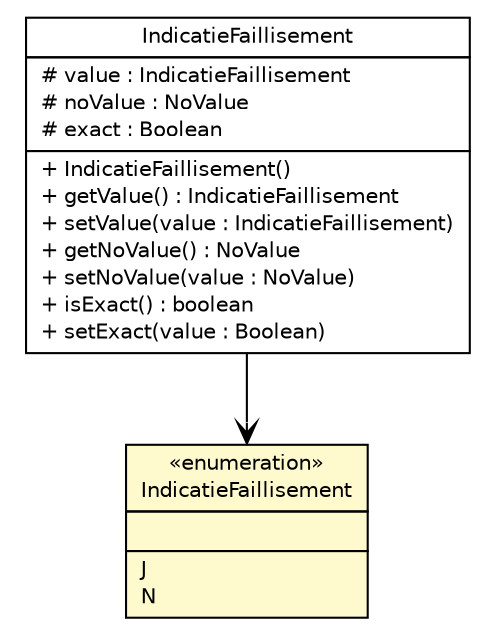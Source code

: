 #!/usr/local/bin/dot
#
# Class diagram 
# Generated by UMLGraph version R5_6-24-gf6e263 (http://www.umlgraph.org/)
#

digraph G {
	edge [fontname="Helvetica",fontsize=10,labelfontname="Helvetica",labelfontsize=10];
	node [fontname="Helvetica",fontsize=10,shape=plaintext];
	nodesep=0.25;
	ranksep=0.5;
	// nl.egem.stuf.sector.bg._0204.NNPFund.IndicatieFaillisement
	c69191 [label=<<table title="nl.egem.stuf.sector.bg._0204.NNPFund.IndicatieFaillisement" border="0" cellborder="1" cellspacing="0" cellpadding="2" port="p" href="./NNPFund.IndicatieFaillisement.html">
		<tr><td><table border="0" cellspacing="0" cellpadding="1">
<tr><td align="center" balign="center"> IndicatieFaillisement </td></tr>
		</table></td></tr>
		<tr><td><table border="0" cellspacing="0" cellpadding="1">
<tr><td align="left" balign="left"> # value : IndicatieFaillisement </td></tr>
<tr><td align="left" balign="left"> # noValue : NoValue </td></tr>
<tr><td align="left" balign="left"> # exact : Boolean </td></tr>
		</table></td></tr>
		<tr><td><table border="0" cellspacing="0" cellpadding="1">
<tr><td align="left" balign="left"> + IndicatieFaillisement() </td></tr>
<tr><td align="left" balign="left"> + getValue() : IndicatieFaillisement </td></tr>
<tr><td align="left" balign="left"> + setValue(value : IndicatieFaillisement) </td></tr>
<tr><td align="left" balign="left"> + getNoValue() : NoValue </td></tr>
<tr><td align="left" balign="left"> + setNoValue(value : NoValue) </td></tr>
<tr><td align="left" balign="left"> + isExact() : boolean </td></tr>
<tr><td align="left" balign="left"> + setExact(value : Boolean) </td></tr>
		</table></td></tr>
		</table>>, URL="./NNPFund.IndicatieFaillisement.html", fontname="Helvetica", fontcolor="black", fontsize=10.0];
	// nl.egem.stuf.sector.bg._0204.IndicatieFaillisement
	c69296 [label=<<table title="nl.egem.stuf.sector.bg._0204.IndicatieFaillisement" border="0" cellborder="1" cellspacing="0" cellpadding="2" port="p" bgcolor="lemonChiffon" href="./IndicatieFaillisement.html">
		<tr><td><table border="0" cellspacing="0" cellpadding="1">
<tr><td align="center" balign="center"> &#171;enumeration&#187; </td></tr>
<tr><td align="center" balign="center"> IndicatieFaillisement </td></tr>
		</table></td></tr>
		<tr><td><table border="0" cellspacing="0" cellpadding="1">
<tr><td align="left" balign="left">  </td></tr>
		</table></td></tr>
		<tr><td><table border="0" cellspacing="0" cellpadding="1">
<tr><td align="left" balign="left"> J </td></tr>
<tr><td align="left" balign="left"> N </td></tr>
		</table></td></tr>
		</table>>, URL="./IndicatieFaillisement.html", fontname="Helvetica", fontcolor="black", fontsize=10.0];
	// nl.egem.stuf.sector.bg._0204.NNPFund.IndicatieFaillisement NAVASSOC nl.egem.stuf.sector.bg._0204.IndicatieFaillisement
	c69191:p -> c69296:p [taillabel="", label="", headlabel="", fontname="Helvetica", fontcolor="black", fontsize=10.0, color="black", arrowhead=open];
}

